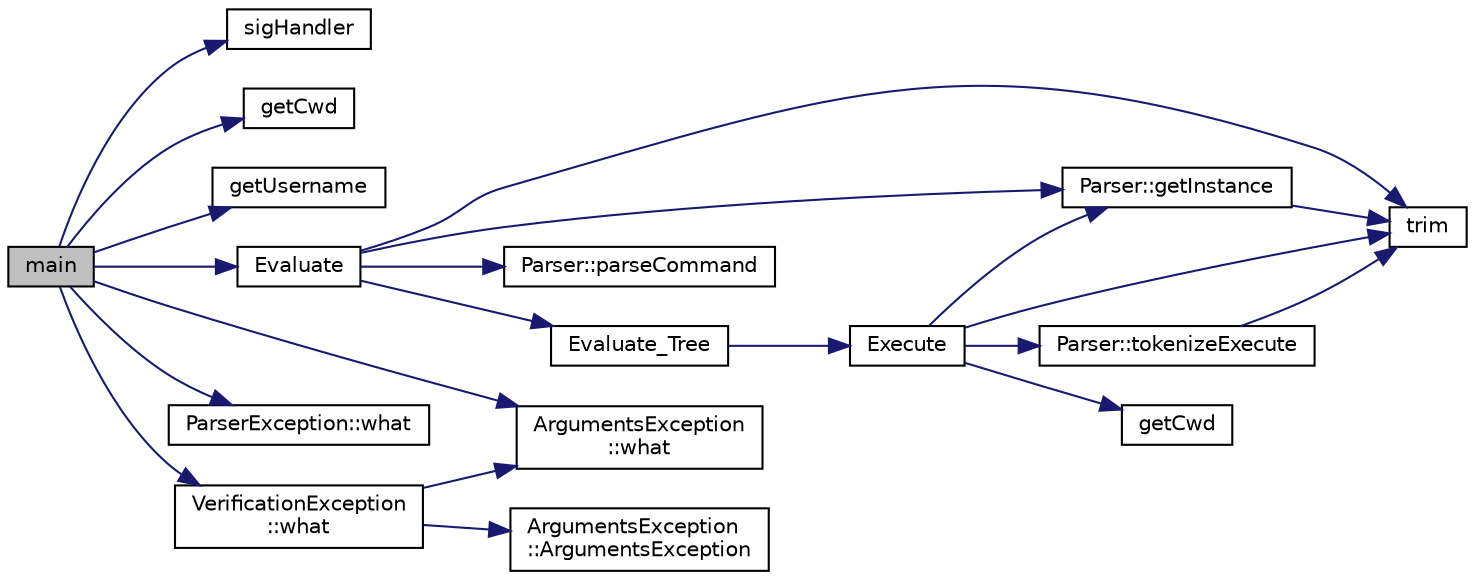 digraph "main"
{
  edge [fontname="Helvetica",fontsize="10",labelfontname="Helvetica",labelfontsize="10"];
  node [fontname="Helvetica",fontsize="10",shape=record];
  rankdir="LR";
  Node1 [label="main",height=0.2,width=0.4,color="black", fillcolor="grey75", style="filled", fontcolor="black"];
  Node1 -> Node2 [color="midnightblue",fontsize="10",style="solid",fontname="Helvetica"];
  Node2 [label="sigHandler",height=0.2,width=0.4,color="black", fillcolor="white", style="filled",URL="$shell_2src_2main_8cpp.html#a6fbd5f39facef76ebf39841ec216c287"];
  Node1 -> Node3 [color="midnightblue",fontsize="10",style="solid",fontname="Helvetica"];
  Node3 [label="getCwd",height=0.2,width=0.4,color="black", fillcolor="white", style="filled",URL="$Evaluate_8h.html#a852d364509109197f7df792395812aec"];
  Node1 -> Node4 [color="midnightblue",fontsize="10",style="solid",fontname="Helvetica"];
  Node4 [label="getUsername",height=0.2,width=0.4,color="black", fillcolor="white", style="filled",URL="$Evaluate_8h.html#a4fe59b0909c1ee46ead7fe632fe182f8"];
  Node1 -> Node5 [color="midnightblue",fontsize="10",style="solid",fontname="Helvetica"];
  Node5 [label="Evaluate",height=0.2,width=0.4,color="black", fillcolor="white", style="filled",URL="$Evaluate_8h.html#a370b78bdb8dcfbadf1b0e9be4452d740",tooltip="Parses a complex command and calls Evaluate_Tree on the AST obtained from parsing. "];
  Node5 -> Node6 [color="midnightblue",fontsize="10",style="solid",fontname="Helvetica"];
  Node6 [label="trim",height=0.2,width=0.4,color="black", fillcolor="white", style="filled",URL="$Logger_8cpp.html#a83375b89f8b135c348ba5bea0c847da0",tooltip="Trims a string of spaces and tabs. "];
  Node5 -> Node7 [color="midnightblue",fontsize="10",style="solid",fontname="Helvetica"];
  Node7 [label="Parser::getInstance",height=0.2,width=0.4,color="black", fillcolor="white", style="filled",URL="$classParser.html#a4f90468d5cc88a39d50dfc3f08b46ae0",tooltip="Singleton get instance method. "];
  Node7 -> Node6 [color="midnightblue",fontsize="10",style="solid",fontname="Helvetica"];
  Node5 -> Node8 [color="midnightblue",fontsize="10",style="solid",fontname="Helvetica"];
  Node8 [label="Parser::parseCommand",height=0.2,width=0.4,color="black", fillcolor="white", style="filled",URL="$classParser.html#a621be0eb716de9db8ecb77ec6afab3f0",tooltip="Tokenizes and verifies the command. Returns an AST ready for execution. "];
  Node5 -> Node9 [color="midnightblue",fontsize="10",style="solid",fontname="Helvetica"];
  Node9 [label="Evaluate_Tree",height=0.2,width=0.4,color="black", fillcolor="white", style="filled",URL="$Evaluate_8cpp.html#aab83877ec794b9c71e963bac1b0dde76",tooltip="Opens redirects, pushes them to the stack, creates pipes between programs and executes simple command..."];
  Node9 -> Node10 [color="midnightblue",fontsize="10",style="solid",fontname="Helvetica"];
  Node10 [label="Execute",height=0.2,width=0.4,color="black", fillcolor="white", style="filled",URL="$Evaluate_8cpp.html#a79150b4042ae7db5ea8e8aa1b45b60e8",tooltip="Executes a given command, taking redirect descriptors from the top of the stacks. ..."];
  Node10 -> Node7 [color="midnightblue",fontsize="10",style="solid",fontname="Helvetica"];
  Node10 -> Node11 [color="midnightblue",fontsize="10",style="solid",fontname="Helvetica"];
  Node11 [label="Parser::tokenizeExecute",height=0.2,width=0.4,color="black", fillcolor="white", style="filled",URL="$classParser.html#a21451cb3011d796acf866b05d52601f3",tooltip="Takes a single command with arguments and splits it in a vector. "];
  Node11 -> Node6 [color="midnightblue",fontsize="10",style="solid",fontname="Helvetica"];
  Node10 -> Node12 [color="midnightblue",fontsize="10",style="solid",fontname="Helvetica"];
  Node12 [label="getCwd",height=0.2,width=0.4,color="black", fillcolor="white", style="filled",URL="$Evaluate_8cpp.html#a852d364509109197f7df792395812aec"];
  Node10 -> Node6 [color="midnightblue",fontsize="10",style="solid",fontname="Helvetica"];
  Node1 -> Node13 [color="midnightblue",fontsize="10",style="solid",fontname="Helvetica"];
  Node13 [label="ArgumentsException\l::what",height=0.2,width=0.4,color="black", fillcolor="white", style="filled",URL="$classArgumentsException.html#aa970dadd44c523df99070343c164343c"];
  Node1 -> Node14 [color="midnightblue",fontsize="10",style="solid",fontname="Helvetica"];
  Node14 [label="ParserException::what",height=0.2,width=0.4,color="black", fillcolor="white", style="filled",URL="$classParserException.html#a1cfdeb6578524907f9250a3ebd465554"];
  Node1 -> Node15 [color="midnightblue",fontsize="10",style="solid",fontname="Helvetica"];
  Node15 [label="VerificationException\l::what",height=0.2,width=0.4,color="black", fillcolor="white", style="filled",URL="$classVerificationException.html#a52ccc8f07355dcd189819185ccf37220"];
  Node15 -> Node16 [color="midnightblue",fontsize="10",style="solid",fontname="Helvetica"];
  Node16 [label="ArgumentsException\l::ArgumentsException",height=0.2,width=0.4,color="black", fillcolor="white", style="filled",URL="$classArgumentsException.html#a9a2ed96b51bb2656bc9d9f357c5a9b42"];
  Node15 -> Node13 [color="midnightblue",fontsize="10",style="solid",fontname="Helvetica"];
}
